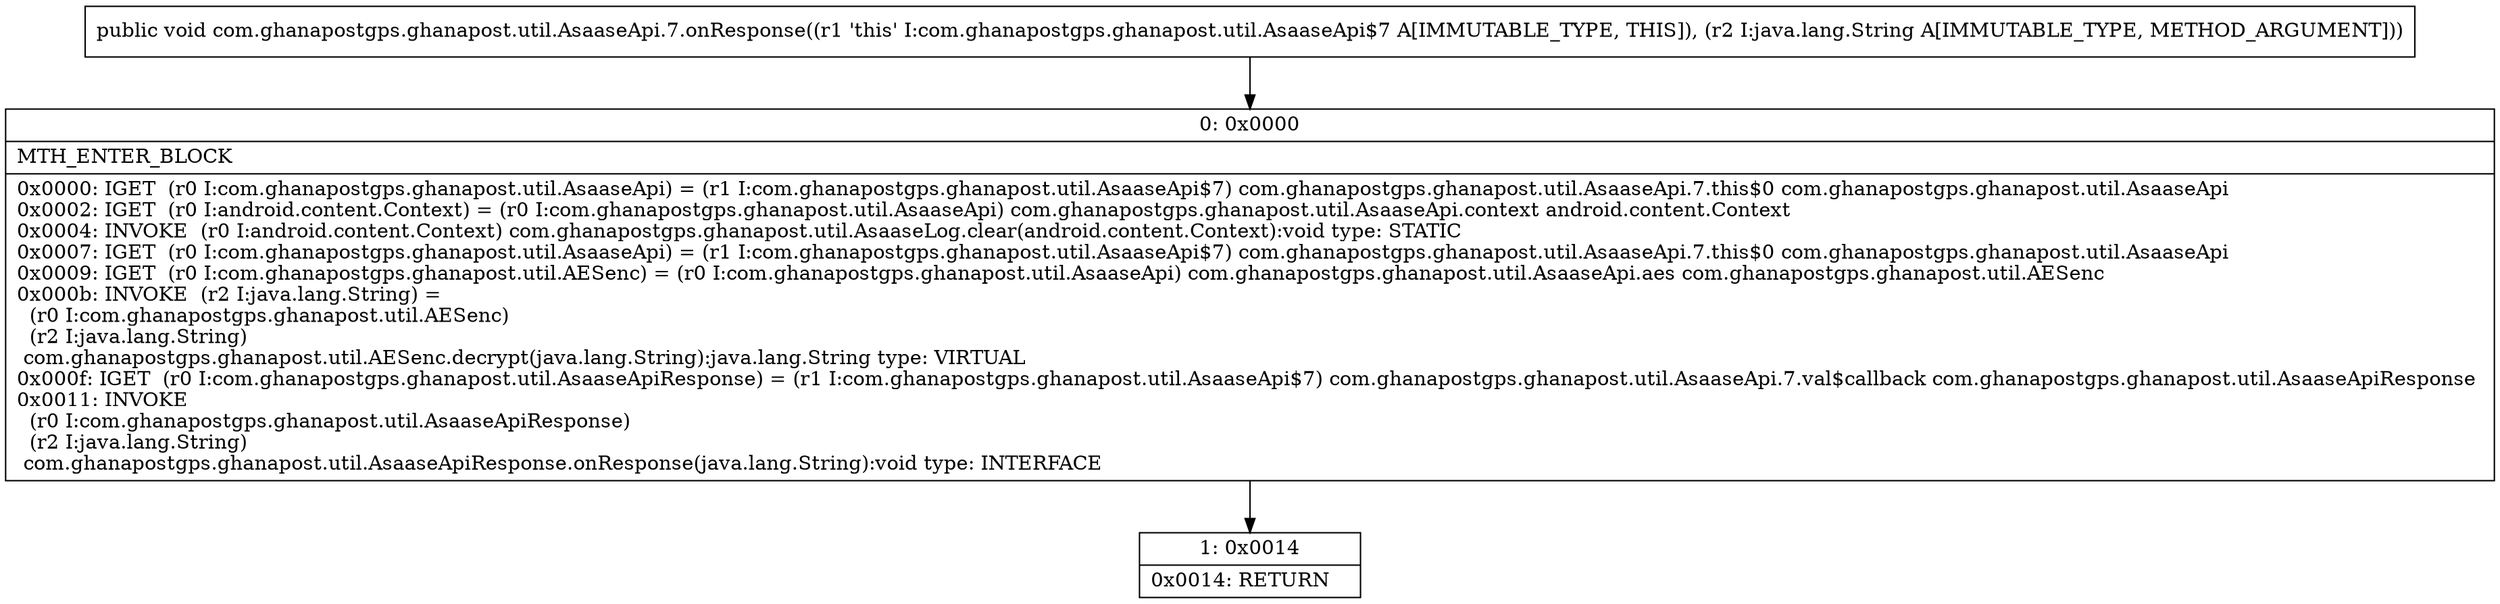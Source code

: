 digraph "CFG forcom.ghanapostgps.ghanapost.util.AsaaseApi.7.onResponse(Ljava\/lang\/String;)V" {
Node_0 [shape=record,label="{0\:\ 0x0000|MTH_ENTER_BLOCK\l|0x0000: IGET  (r0 I:com.ghanapostgps.ghanapost.util.AsaaseApi) = (r1 I:com.ghanapostgps.ghanapost.util.AsaaseApi$7) com.ghanapostgps.ghanapost.util.AsaaseApi.7.this$0 com.ghanapostgps.ghanapost.util.AsaaseApi \l0x0002: IGET  (r0 I:android.content.Context) = (r0 I:com.ghanapostgps.ghanapost.util.AsaaseApi) com.ghanapostgps.ghanapost.util.AsaaseApi.context android.content.Context \l0x0004: INVOKE  (r0 I:android.content.Context) com.ghanapostgps.ghanapost.util.AsaaseLog.clear(android.content.Context):void type: STATIC \l0x0007: IGET  (r0 I:com.ghanapostgps.ghanapost.util.AsaaseApi) = (r1 I:com.ghanapostgps.ghanapost.util.AsaaseApi$7) com.ghanapostgps.ghanapost.util.AsaaseApi.7.this$0 com.ghanapostgps.ghanapost.util.AsaaseApi \l0x0009: IGET  (r0 I:com.ghanapostgps.ghanapost.util.AESenc) = (r0 I:com.ghanapostgps.ghanapost.util.AsaaseApi) com.ghanapostgps.ghanapost.util.AsaaseApi.aes com.ghanapostgps.ghanapost.util.AESenc \l0x000b: INVOKE  (r2 I:java.lang.String) = \l  (r0 I:com.ghanapostgps.ghanapost.util.AESenc)\l  (r2 I:java.lang.String)\l com.ghanapostgps.ghanapost.util.AESenc.decrypt(java.lang.String):java.lang.String type: VIRTUAL \l0x000f: IGET  (r0 I:com.ghanapostgps.ghanapost.util.AsaaseApiResponse) = (r1 I:com.ghanapostgps.ghanapost.util.AsaaseApi$7) com.ghanapostgps.ghanapost.util.AsaaseApi.7.val$callback com.ghanapostgps.ghanapost.util.AsaaseApiResponse \l0x0011: INVOKE  \l  (r0 I:com.ghanapostgps.ghanapost.util.AsaaseApiResponse)\l  (r2 I:java.lang.String)\l com.ghanapostgps.ghanapost.util.AsaaseApiResponse.onResponse(java.lang.String):void type: INTERFACE \l}"];
Node_1 [shape=record,label="{1\:\ 0x0014|0x0014: RETURN   \l}"];
MethodNode[shape=record,label="{public void com.ghanapostgps.ghanapost.util.AsaaseApi.7.onResponse((r1 'this' I:com.ghanapostgps.ghanapost.util.AsaaseApi$7 A[IMMUTABLE_TYPE, THIS]), (r2 I:java.lang.String A[IMMUTABLE_TYPE, METHOD_ARGUMENT])) }"];
MethodNode -> Node_0;
Node_0 -> Node_1;
}

